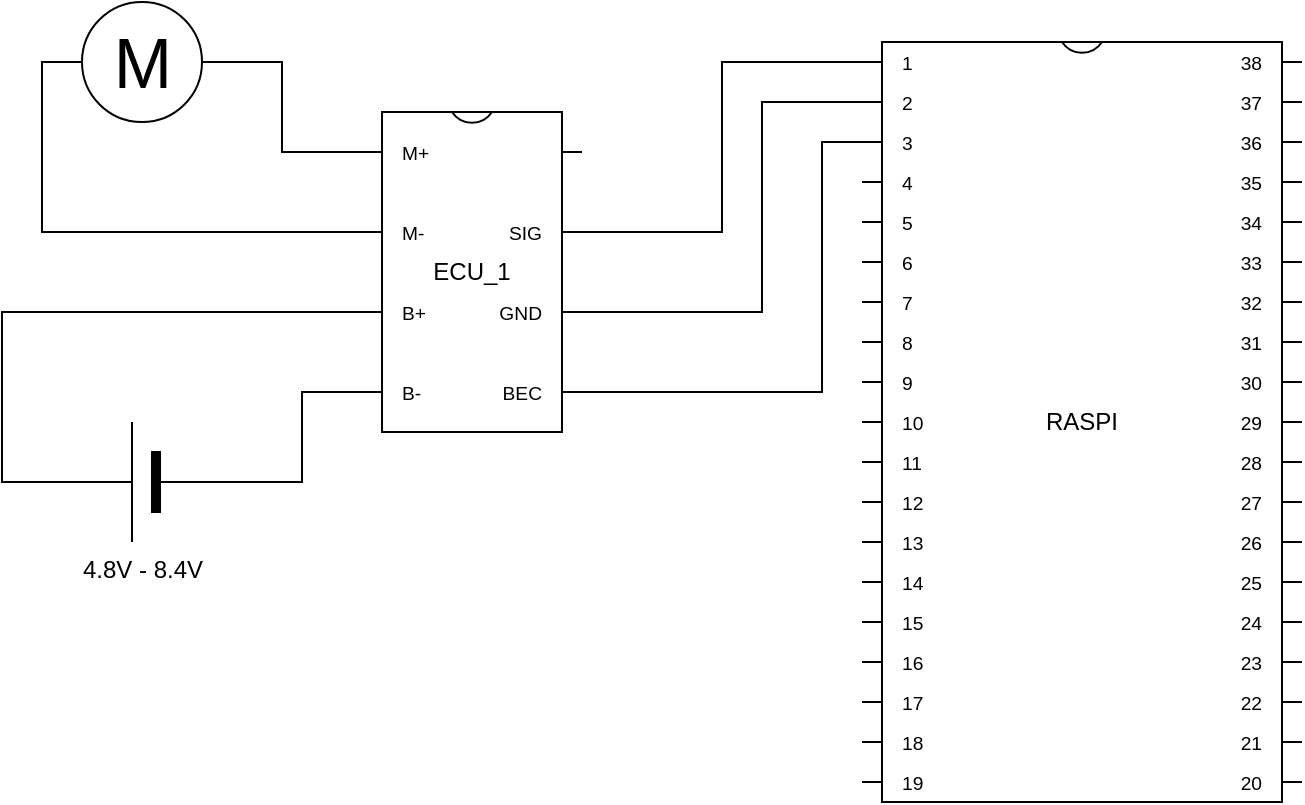 <mxfile version="21.6.2" type="device">
  <diagram name="Page-1" id="16e2658f-23c8-b752-8be9-c03fbebb8bbe">
    <mxGraphModel dx="1379" dy="884" grid="1" gridSize="10" guides="1" tooltips="1" connect="1" arrows="1" fold="1" page="1" pageScale="1" pageWidth="1100" pageHeight="850" background="none" math="0" shadow="0">
      <root>
        <mxCell id="0" />
        <mxCell id="1" parent="0" />
        <mxCell id="rHC-V5FlD3QcIV5QtM0p-8" style="edgeStyle=orthogonalEdgeStyle;rounded=0;orthogonalLoop=1;jettySize=auto;html=1;exitX=1;exitY=0.5;exitDx=0;exitDy=0;entryX=0;entryY=0;entryDx=0;entryDy=20;entryPerimeter=0;endArrow=none;endFill=0;" edge="1" parent="1" source="rHC-V5FlD3QcIV5QtM0p-1" target="rHC-V5FlD3QcIV5QtM0p-6">
          <mxGeometry relative="1" as="geometry" />
        </mxCell>
        <mxCell id="rHC-V5FlD3QcIV5QtM0p-9" style="edgeStyle=orthogonalEdgeStyle;rounded=0;orthogonalLoop=1;jettySize=auto;html=1;exitX=0;exitY=0.5;exitDx=0;exitDy=0;entryX=0;entryY=0;entryDx=0;entryDy=60;entryPerimeter=0;endArrow=none;endFill=0;" edge="1" parent="1" source="rHC-V5FlD3QcIV5QtM0p-1" target="rHC-V5FlD3QcIV5QtM0p-6">
          <mxGeometry relative="1" as="geometry" />
        </mxCell>
        <mxCell id="rHC-V5FlD3QcIV5QtM0p-1" value="M" style="verticalLabelPosition=middle;shadow=0;dashed=0;align=center;html=1;verticalAlign=middle;strokeWidth=1;shape=ellipse;aspect=fixed;fontSize=35;rotation=0;" vertex="1" parent="1">
          <mxGeometry x="220" y="210" width="60" height="60" as="geometry" />
        </mxCell>
        <mxCell id="rHC-V5FlD3QcIV5QtM0p-10" style="edgeStyle=orthogonalEdgeStyle;rounded=0;orthogonalLoop=1;jettySize=auto;html=1;exitX=1;exitY=0.5;exitDx=0;exitDy=0;exitPerimeter=0;entryX=0;entryY=0;entryDx=0;entryDy=100;entryPerimeter=0;endArrow=none;endFill=0;" edge="1" parent="1" source="rHC-V5FlD3QcIV5QtM0p-5" target="rHC-V5FlD3QcIV5QtM0p-6">
          <mxGeometry relative="1" as="geometry" />
        </mxCell>
        <mxCell id="rHC-V5FlD3QcIV5QtM0p-5" value="4.8V - 8.4V" style="verticalLabelPosition=bottom;shadow=0;dashed=0;align=center;fillColor=strokeColor;html=1;verticalAlign=top;strokeWidth=1;shape=mxgraph.electrical.miscellaneous.monocell_battery;rotation=0;direction=west;" vertex="1" parent="1">
          <mxGeometry x="200" y="420" width="100" height="60" as="geometry" />
        </mxCell>
        <mxCell id="rHC-V5FlD3QcIV5QtM0p-14" style="edgeStyle=orthogonalEdgeStyle;shape=connector;rounded=0;orthogonalLoop=1;jettySize=auto;html=1;exitX=0;exitY=0;exitDx=0;exitDy=30;exitPerimeter=0;entryX=1;entryY=0;entryDx=0;entryDy=100;entryPerimeter=0;labelBackgroundColor=default;strokeColor=default;fontFamily=Helvetica;fontSize=11;fontColor=default;endArrow=none;endFill=0;" edge="1" parent="1" source="rHC-V5FlD3QcIV5QtM0p-12" target="rHC-V5FlD3QcIV5QtM0p-6">
          <mxGeometry relative="1" as="geometry">
            <Array as="points">
              <mxPoint x="560" y="260" />
              <mxPoint x="560" y="365" />
            </Array>
          </mxGeometry>
        </mxCell>
        <mxCell id="rHC-V5FlD3QcIV5QtM0p-12" value="RASPI" style="shadow=0;dashed=0;align=center;html=1;strokeWidth=1;shape=mxgraph.electrical.logic_gates.dual_inline_ic;labelNames=a,b,c,d,e,f,g,h,i,j,k,l,m,n,o,p,q,r,s,t;whiteSpace=wrap;" vertex="1" parent="1">
          <mxGeometry x="610" y="230" width="220" height="380" as="geometry" />
        </mxCell>
        <mxCell id="rHC-V5FlD3QcIV5QtM0p-11" style="edgeStyle=orthogonalEdgeStyle;rounded=0;orthogonalLoop=1;jettySize=auto;html=1;exitX=0;exitY=0;exitDx=0;exitDy=140;exitPerimeter=0;entryX=0;entryY=0.5;entryDx=0;entryDy=0;entryPerimeter=0;endArrow=none;endFill=0;" edge="1" parent="1" source="rHC-V5FlD3QcIV5QtM0p-6" target="rHC-V5FlD3QcIV5QtM0p-5">
          <mxGeometry relative="1" as="geometry" />
        </mxCell>
        <mxCell id="rHC-V5FlD3QcIV5QtM0p-13" style="edgeStyle=orthogonalEdgeStyle;shape=connector;rounded=0;orthogonalLoop=1;jettySize=auto;html=1;exitX=1;exitY=0;exitDx=0;exitDy=60;exitPerimeter=0;entryX=0;entryY=0;entryDx=0;entryDy=10;entryPerimeter=0;labelBackgroundColor=default;strokeColor=default;fontFamily=Helvetica;fontSize=11;fontColor=default;endArrow=none;endFill=0;" edge="1" parent="1" source="rHC-V5FlD3QcIV5QtM0p-6" target="rHC-V5FlD3QcIV5QtM0p-12">
          <mxGeometry relative="1" as="geometry" />
        </mxCell>
        <mxCell id="rHC-V5FlD3QcIV5QtM0p-15" style="edgeStyle=orthogonalEdgeStyle;shape=connector;rounded=0;orthogonalLoop=1;jettySize=auto;html=1;exitX=1;exitY=0;exitDx=0;exitDy=140;exitPerimeter=0;entryX=0;entryY=0;entryDx=0;entryDy=50;entryPerimeter=0;labelBackgroundColor=default;strokeColor=default;fontFamily=Helvetica;fontSize=11;fontColor=default;endArrow=none;endFill=0;" edge="1" parent="1" source="rHC-V5FlD3QcIV5QtM0p-6" target="rHC-V5FlD3QcIV5QtM0p-12">
          <mxGeometry relative="1" as="geometry">
            <Array as="points">
              <mxPoint x="590" y="405" />
              <mxPoint x="590" y="280" />
            </Array>
          </mxGeometry>
        </mxCell>
        <mxCell id="rHC-V5FlD3QcIV5QtM0p-6" value="ECU_1" style="shadow=0;dashed=0;align=center;html=1;strokeWidth=1;shape=mxgraph.electrical.logic_gates.dual_inline_ic;labelNames=M%2B,M-,B%2B,B-,BEC,GND,SIG,,i,j,a,a,a,a,a,a,a,a,a,a;whiteSpace=wrap;labelCount=20;pinSpacing=40;pinLabelType=cust;" vertex="1" parent="1">
          <mxGeometry x="360" y="265" width="110" height="160" as="geometry" />
        </mxCell>
        <mxCell id="rHC-V5FlD3QcIV5QtM0p-2" value="" style="shape=image;html=1;verticalAlign=top;verticalLabelPosition=bottom;labelBackgroundColor=#ffffff;imageAspect=0;aspect=fixed;image=https://cdn1.iconfinder.com/data/icons/fruit-136/64/Fruit_iconfree_Filled_Outline_raspberry-healthy-organic-food-fruit_icon-128.png" vertex="1" parent="1">
          <mxGeometry x="700" y="430" width="40" height="40" as="geometry" />
        </mxCell>
      </root>
    </mxGraphModel>
  </diagram>
</mxfile>
